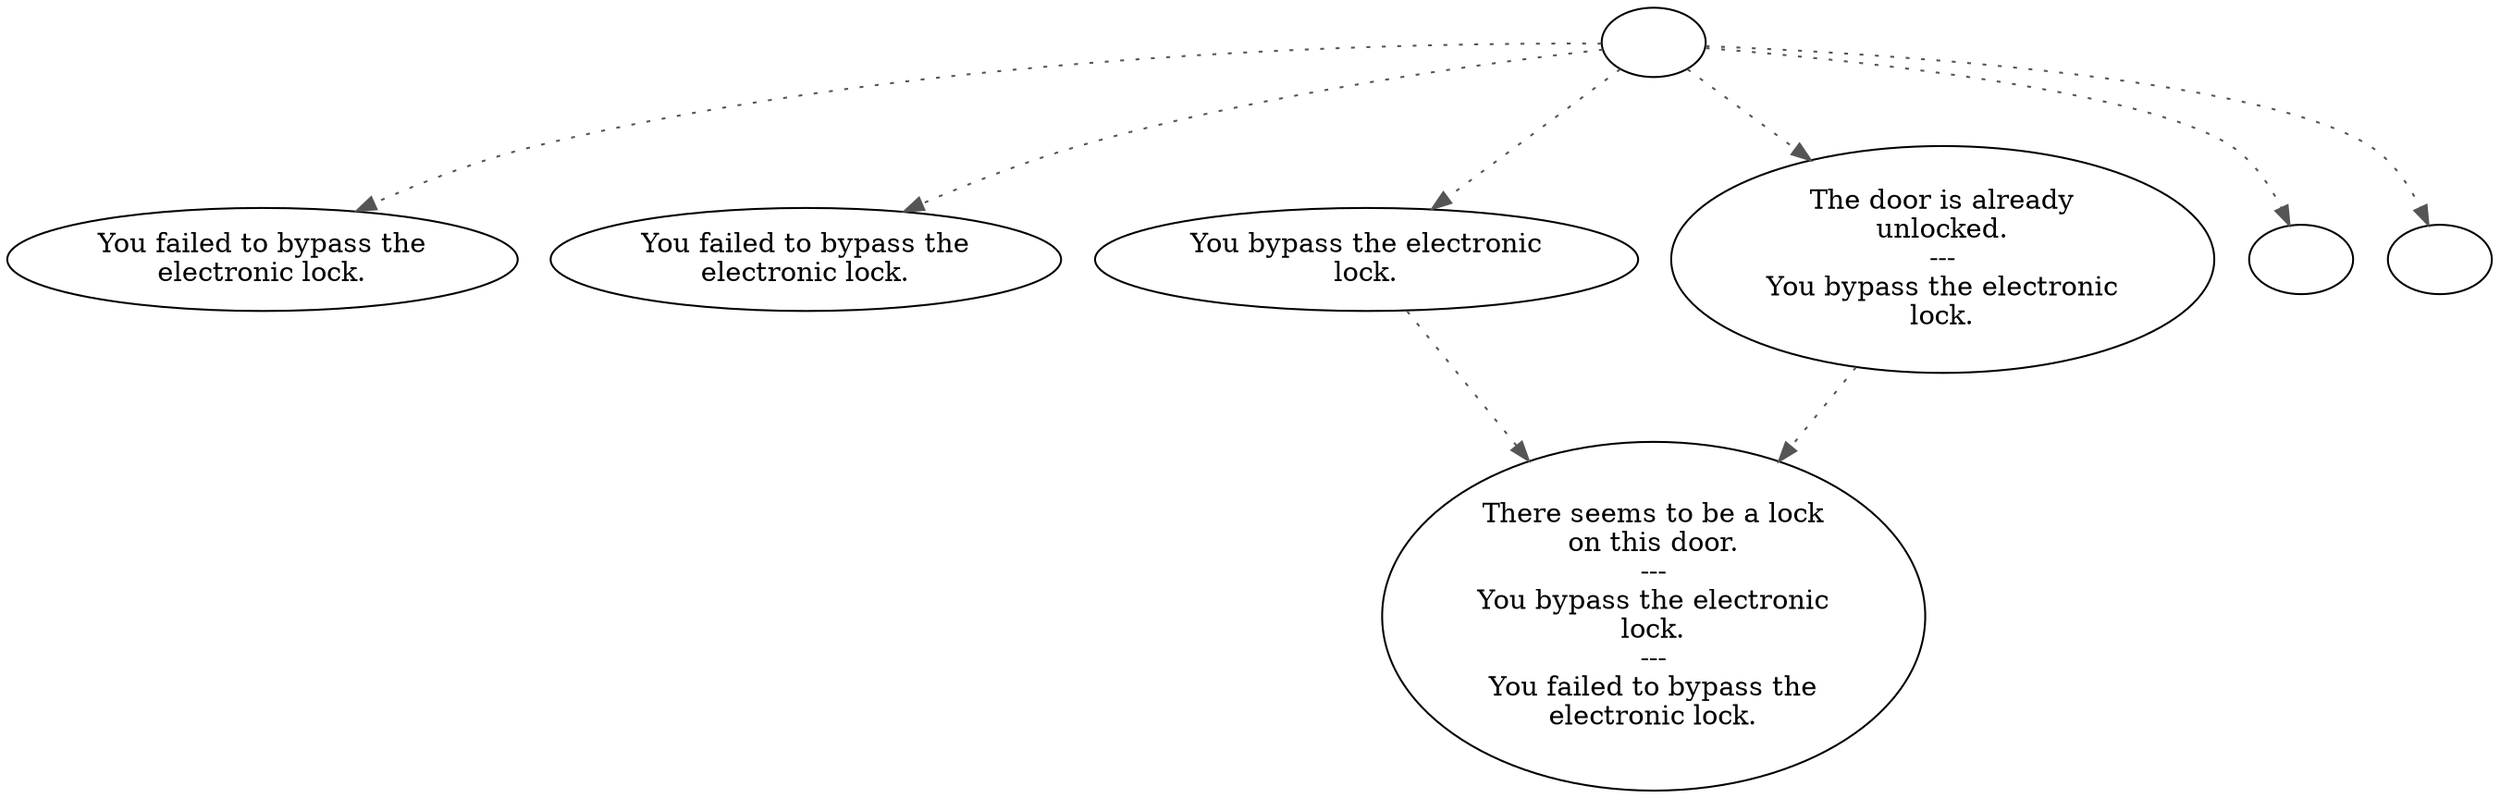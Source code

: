 digraph HDTVAULT {
  "start" [style=filled       fillcolor="#FFFFFF"       color="#000000"]
  "start" -> "look_at_p_proc" [style=dotted color="#555555"]
  "start" -> "use_p_proc" [style=dotted color="#555555"]
  "start" -> "use_skill_on_p_proc" [style=dotted color="#555555"]
  "start" -> "use_obj_on_p_proc" [style=dotted color="#555555"]
  "start" -> "damage_p_proc" [style=dotted color="#555555"]
  "start" -> "map_update_p_proc" [style=dotted color="#555555"]
  "start" [label=""]
  "use_p_proc" [style=filled       fillcolor="#FFFFFF"       color="#000000"]
  "use_p_proc" [label="You failed to bypass the\nelectronic lock."]
  "use_skill_on_p_proc" [style=filled       fillcolor="#FFFFFF"       color="#000000"]
  "use_skill_on_p_proc" -> "OpenDoor" [style=dotted color="#555555"]
  "use_skill_on_p_proc" [label="You bypass the electronic\nlock."]
  "look_at_p_proc" [style=filled       fillcolor="#FFFFFF"       color="#000000"]
  "look_at_p_proc" [label="You failed to bypass the\nelectronic lock."]
  "use_obj_on_p_proc" [style=filled       fillcolor="#FFFFFF"       color="#000000"]
  "use_obj_on_p_proc" -> "OpenDoor" [style=dotted color="#555555"]
  "use_obj_on_p_proc" [label="The door is already\nunlocked.\n---\nYou bypass the electronic\nlock."]
  "map_update_p_proc" [style=filled       fillcolor="#FFFFFF"       color="#000000"]
  "map_update_p_proc" [label=""]
  "damage_p_proc" [style=filled       fillcolor="#FFFFFF"       color="#000000"]
  "damage_p_proc" [label=""]
  "OpenDoor" [style=filled       fillcolor="#FFFFFF"       color="#000000"]
  "OpenDoor" [label="There seems to be a lock\non this door.\n---\nYou bypass the electronic\nlock.\n---\nYou failed to bypass the\nelectronic lock."]
}